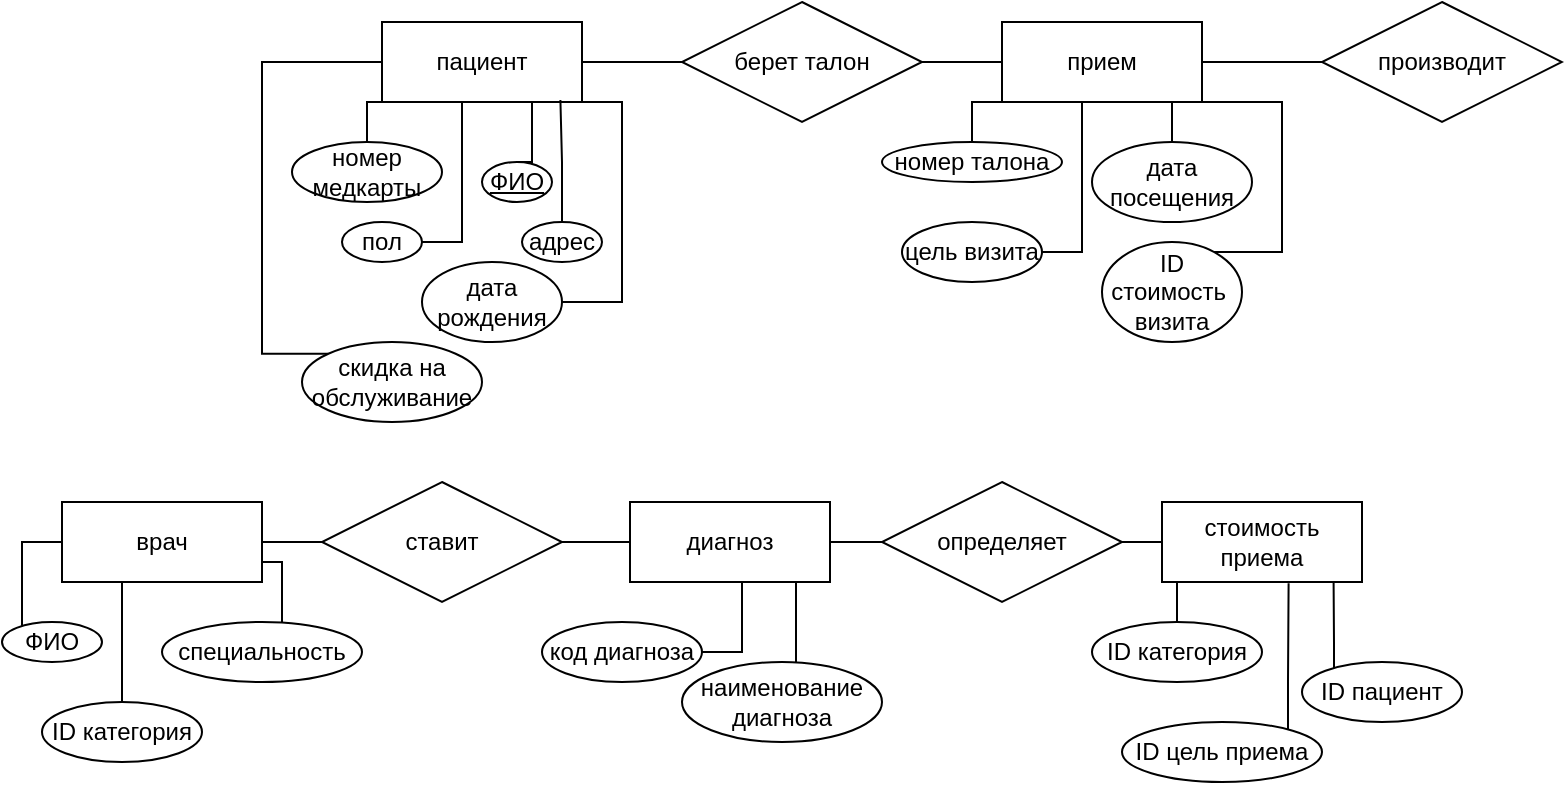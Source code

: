 <mxfile version="20.5.1" type="github"><diagram id="0X3aMQWkhvDqGYHZ45x1" name="Страница 1"><mxGraphModel dx="828" dy="493" grid="1" gridSize="10" guides="1" tooltips="1" connect="1" arrows="1" fold="1" page="1" pageScale="1" pageWidth="827" pageHeight="1169" math="0" shadow="0"><root><mxCell id="0"/><mxCell id="1" parent="0"/><mxCell id="5ys136opiZQSAvbPAlZ9-31" style="edgeStyle=orthogonalEdgeStyle;rounded=0;orthogonalLoop=1;jettySize=auto;html=1;entryX=0;entryY=0.5;entryDx=0;entryDy=0;endArrow=none;endFill=0;" edge="1" parent="1" source="5ys136opiZQSAvbPAlZ9-1" target="5ys136opiZQSAvbPAlZ9-2"><mxGeometry relative="1" as="geometry"/></mxCell><mxCell id="5ys136opiZQSAvbPAlZ9-1" value="пациент" style="whiteSpace=wrap;html=1;align=center;" vertex="1" parent="1"><mxGeometry x="190" y="40" width="100" height="40" as="geometry"/></mxCell><mxCell id="5ys136opiZQSAvbPAlZ9-32" style="edgeStyle=orthogonalEdgeStyle;rounded=0;orthogonalLoop=1;jettySize=auto;html=1;endArrow=none;endFill=0;" edge="1" parent="1" source="5ys136opiZQSAvbPAlZ9-2" target="5ys136opiZQSAvbPAlZ9-30"><mxGeometry relative="1" as="geometry"/></mxCell><mxCell id="5ys136opiZQSAvbPAlZ9-2" value="берет талон" style="shape=rhombus;perimeter=rhombusPerimeter;whiteSpace=wrap;html=1;align=center;" vertex="1" parent="1"><mxGeometry x="340" y="30" width="120" height="60" as="geometry"/></mxCell><mxCell id="5ys136opiZQSAvbPAlZ9-10" style="edgeStyle=orthogonalEdgeStyle;rounded=0;orthogonalLoop=1;jettySize=auto;html=1;endArrow=none;endFill=0;" edge="1" parent="1" source="5ys136opiZQSAvbPAlZ9-4" target="5ys136opiZQSAvbPAlZ9-1"><mxGeometry relative="1" as="geometry"/></mxCell><mxCell id="5ys136opiZQSAvbPAlZ9-4" value="номер медкарты" style="ellipse;whiteSpace=wrap;html=1;align=center;" vertex="1" parent="1"><mxGeometry x="145" y="100" width="75" height="30" as="geometry"/></mxCell><mxCell id="5ys136opiZQSAvbPAlZ9-28" style="edgeStyle=orthogonalEdgeStyle;rounded=0;orthogonalLoop=1;jettySize=auto;html=1;exitX=0.5;exitY=0;exitDx=0;exitDy=0;entryX=0.75;entryY=1;entryDx=0;entryDy=0;endArrow=none;endFill=0;" edge="1" parent="1" source="5ys136opiZQSAvbPAlZ9-5" target="5ys136opiZQSAvbPAlZ9-1"><mxGeometry relative="1" as="geometry"/></mxCell><mxCell id="5ys136opiZQSAvbPAlZ9-5" value="ФИО" style="ellipse;whiteSpace=wrap;html=1;align=center;fontStyle=4;" vertex="1" parent="1"><mxGeometry x="240" y="110" width="35" height="20" as="geometry"/></mxCell><mxCell id="5ys136opiZQSAvbPAlZ9-20" style="edgeStyle=orthogonalEdgeStyle;rounded=0;orthogonalLoop=1;jettySize=auto;html=1;entryX=1;entryY=1;entryDx=0;entryDy=0;endArrow=none;endFill=0;" edge="1" parent="1" source="5ys136opiZQSAvbPAlZ9-6" target="5ys136opiZQSAvbPAlZ9-1"><mxGeometry relative="1" as="geometry"><Array as="points"><mxPoint x="310" y="180"/><mxPoint x="310" y="80"/></Array></mxGeometry></mxCell><mxCell id="5ys136opiZQSAvbPAlZ9-6" value="дата рождения" style="ellipse;whiteSpace=wrap;html=1;align=center;" vertex="1" parent="1"><mxGeometry x="210" y="160" width="70" height="40" as="geometry"/></mxCell><mxCell id="5ys136opiZQSAvbPAlZ9-29" style="edgeStyle=orthogonalEdgeStyle;rounded=0;orthogonalLoop=1;jettySize=auto;html=1;endArrow=none;endFill=0;" edge="1" parent="1" source="5ys136opiZQSAvbPAlZ9-7" target="5ys136opiZQSAvbPAlZ9-1"><mxGeometry relative="1" as="geometry"><Array as="points"><mxPoint x="230" y="150"/></Array></mxGeometry></mxCell><mxCell id="5ys136opiZQSAvbPAlZ9-7" value="пол" style="ellipse;whiteSpace=wrap;html=1;align=center;" vertex="1" parent="1"><mxGeometry x="170" y="140" width="40" height="20" as="geometry"/></mxCell><mxCell id="5ys136opiZQSAvbPAlZ9-21" style="edgeStyle=orthogonalEdgeStyle;rounded=0;orthogonalLoop=1;jettySize=auto;html=1;entryX=0.892;entryY=0.975;entryDx=0;entryDy=0;entryPerimeter=0;endArrow=none;endFill=0;" edge="1" parent="1" source="5ys136opiZQSAvbPAlZ9-8" target="5ys136opiZQSAvbPAlZ9-1"><mxGeometry relative="1" as="geometry"/></mxCell><mxCell id="5ys136opiZQSAvbPAlZ9-8" value="адрес" style="ellipse;whiteSpace=wrap;html=1;align=center;" vertex="1" parent="1"><mxGeometry x="260" y="140" width="40" height="20" as="geometry"/></mxCell><mxCell id="5ys136opiZQSAvbPAlZ9-22" style="edgeStyle=orthogonalEdgeStyle;rounded=0;orthogonalLoop=1;jettySize=auto;html=1;exitX=0;exitY=0;exitDx=0;exitDy=0;entryX=0;entryY=0.5;entryDx=0;entryDy=0;endArrow=none;endFill=0;" edge="1" parent="1" source="5ys136opiZQSAvbPAlZ9-9" target="5ys136opiZQSAvbPAlZ9-1"><mxGeometry relative="1" as="geometry"><Array as="points"><mxPoint x="130" y="206"/><mxPoint x="130" y="60"/></Array></mxGeometry></mxCell><mxCell id="5ys136opiZQSAvbPAlZ9-9" value="скидка на обслуживание" style="ellipse;whiteSpace=wrap;html=1;align=center;" vertex="1" parent="1"><mxGeometry x="150" y="200" width="90" height="40" as="geometry"/></mxCell><mxCell id="5ys136opiZQSAvbPAlZ9-46" style="edgeStyle=orthogonalEdgeStyle;rounded=0;orthogonalLoop=1;jettySize=auto;html=1;exitX=1;exitY=0.5;exitDx=0;exitDy=0;endArrow=none;endFill=0;" edge="1" parent="1" source="5ys136opiZQSAvbPAlZ9-30"><mxGeometry relative="1" as="geometry"><mxPoint x="661" y="60.0" as="targetPoint"/></mxGeometry></mxCell><mxCell id="5ys136opiZQSAvbPAlZ9-30" value="прием" style="whiteSpace=wrap;html=1;align=center;" vertex="1" parent="1"><mxGeometry x="500" y="40" width="100" height="40" as="geometry"/></mxCell><mxCell id="5ys136opiZQSAvbPAlZ9-38" style="edgeStyle=orthogonalEdgeStyle;rounded=0;orthogonalLoop=1;jettySize=auto;html=1;endArrow=none;endFill=0;" edge="1" parent="1" source="5ys136opiZQSAvbPAlZ9-33" target="5ys136opiZQSAvbPAlZ9-30"><mxGeometry relative="1" as="geometry"/></mxCell><mxCell id="5ys136opiZQSAvbPAlZ9-33" value="номер талона" style="ellipse;whiteSpace=wrap;html=1;align=center;" vertex="1" parent="1"><mxGeometry x="440" y="100" width="90" height="20" as="geometry"/></mxCell><mxCell id="5ys136opiZQSAvbPAlZ9-43" style="edgeStyle=orthogonalEdgeStyle;rounded=0;orthogonalLoop=1;jettySize=auto;html=1;endArrow=none;endFill=0;" edge="1" parent="1" source="5ys136opiZQSAvbPAlZ9-34" target="5ys136opiZQSAvbPAlZ9-30"><mxGeometry relative="1" as="geometry"/></mxCell><mxCell id="5ys136opiZQSAvbPAlZ9-34" value="дата посещения" style="ellipse;whiteSpace=wrap;html=1;align=center;" vertex="1" parent="1"><mxGeometry x="545" y="100" width="80" height="40" as="geometry"/></mxCell><mxCell id="5ys136opiZQSAvbPAlZ9-39" style="edgeStyle=orthogonalEdgeStyle;rounded=0;orthogonalLoop=1;jettySize=auto;html=1;endArrow=none;endFill=0;" edge="1" parent="1" source="5ys136opiZQSAvbPAlZ9-36" target="5ys136opiZQSAvbPAlZ9-30"><mxGeometry relative="1" as="geometry"><Array as="points"><mxPoint x="540" y="155"/></Array></mxGeometry></mxCell><mxCell id="5ys136opiZQSAvbPAlZ9-36" value="цель визита" style="ellipse;whiteSpace=wrap;html=1;align=center;" vertex="1" parent="1"><mxGeometry x="450" y="140" width="70" height="30" as="geometry"/></mxCell><mxCell id="5ys136opiZQSAvbPAlZ9-41" style="edgeStyle=orthogonalEdgeStyle;rounded=0;orthogonalLoop=1;jettySize=auto;html=1;entryX=1;entryY=0.5;entryDx=0;entryDy=0;endArrow=none;endFill=0;" edge="1" parent="1" source="5ys136opiZQSAvbPAlZ9-37" target="5ys136opiZQSAvbPAlZ9-30"><mxGeometry relative="1" as="geometry"><Array as="points"><mxPoint x="640" y="155"/><mxPoint x="640" y="80"/><mxPoint x="600" y="80"/></Array></mxGeometry></mxCell><mxCell id="5ys136opiZQSAvbPAlZ9-37" value="ID стоимость&amp;nbsp; визита" style="ellipse;whiteSpace=wrap;html=1;align=center;" vertex="1" parent="1"><mxGeometry x="550" y="150" width="70" height="50" as="geometry"/></mxCell><mxCell id="5ys136opiZQSAvbPAlZ9-56" style="edgeStyle=orthogonalEdgeStyle;rounded=0;orthogonalLoop=1;jettySize=auto;html=1;entryX=0;entryY=0.5;entryDx=0;entryDy=0;endArrow=none;endFill=0;" edge="1" parent="1"><mxGeometry relative="1" as="geometry"><mxPoint x="250" y="300" as="sourcePoint"/><mxPoint x="314" y="300" as="targetPoint"/></mxGeometry></mxCell><mxCell id="5ys136opiZQSAvbPAlZ9-61" style="edgeStyle=orthogonalEdgeStyle;rounded=0;orthogonalLoop=1;jettySize=auto;html=1;endArrow=none;endFill=0;" edge="1" parent="1" source="5ys136opiZQSAvbPAlZ9-57"><mxGeometry relative="1" as="geometry"><mxPoint x="360.5" y="315" as="targetPoint"/></mxGeometry></mxCell><mxCell id="5ys136opiZQSAvbPAlZ9-57" value="код диагноза" style="ellipse;whiteSpace=wrap;html=1;align=center;" vertex="1" parent="1"><mxGeometry x="270" y="340" width="80" height="30" as="geometry"/></mxCell><mxCell id="5ys136opiZQSAvbPAlZ9-62" style="edgeStyle=orthogonalEdgeStyle;rounded=0;orthogonalLoop=1;jettySize=auto;html=1;endArrow=none;endFill=0;" edge="1" parent="1" source="5ys136opiZQSAvbPAlZ9-58"><mxGeometry relative="1" as="geometry"><mxPoint x="397" y="320" as="targetPoint"/><Array as="points"><mxPoint x="397" y="350"/><mxPoint x="397" y="350"/></Array></mxGeometry></mxCell><mxCell id="5ys136opiZQSAvbPAlZ9-58" value="наименование диагноза" style="ellipse;whiteSpace=wrap;html=1;align=center;" vertex="1" parent="1"><mxGeometry x="340" y="360" width="100" height="40" as="geometry"/></mxCell><mxCell id="5ys136opiZQSAvbPAlZ9-69" style="edgeStyle=orthogonalEdgeStyle;rounded=0;orthogonalLoop=1;jettySize=auto;html=1;entryX=0;entryY=0.5;entryDx=0;entryDy=0;endArrow=none;endFill=0;" edge="1" parent="1" source="5ys136opiZQSAvbPAlZ9-59" target="5ys136opiZQSAvbPAlZ9-68"><mxGeometry relative="1" as="geometry"/></mxCell><mxCell id="5ys136opiZQSAvbPAlZ9-59" value="диагноз" style="whiteSpace=wrap;html=1;align=center;" vertex="1" parent="1"><mxGeometry x="314" y="280" width="100" height="40" as="geometry"/></mxCell><mxCell id="5ys136opiZQSAvbPAlZ9-65" value="стоимость приема" style="whiteSpace=wrap;html=1;align=center;" vertex="1" parent="1"><mxGeometry x="580" y="280" width="100" height="40" as="geometry"/></mxCell><mxCell id="5ys136opiZQSAvbPAlZ9-70" style="edgeStyle=orthogonalEdgeStyle;rounded=0;orthogonalLoop=1;jettySize=auto;html=1;entryX=0;entryY=0.5;entryDx=0;entryDy=0;endArrow=none;endFill=0;" edge="1" parent="1" source="5ys136opiZQSAvbPAlZ9-68" target="5ys136opiZQSAvbPAlZ9-65"><mxGeometry relative="1" as="geometry"/></mxCell><mxCell id="5ys136opiZQSAvbPAlZ9-68" value="определяет" style="shape=rhombus;perimeter=rhombusPerimeter;whiteSpace=wrap;html=1;align=center;" vertex="1" parent="1"><mxGeometry x="440" y="270" width="120" height="60" as="geometry"/></mxCell><mxCell id="5ys136opiZQSAvbPAlZ9-74" style="edgeStyle=orthogonalEdgeStyle;rounded=0;orthogonalLoop=1;jettySize=auto;html=1;entryX=0.075;entryY=1.058;entryDx=0;entryDy=0;entryPerimeter=0;endArrow=none;endFill=0;" edge="1" parent="1" source="5ys136opiZQSAvbPAlZ9-71" target="5ys136opiZQSAvbPAlZ9-65"><mxGeometry relative="1" as="geometry"/></mxCell><mxCell id="5ys136opiZQSAvbPAlZ9-71" value="ID категория" style="ellipse;whiteSpace=wrap;html=1;align=center;" vertex="1" parent="1"><mxGeometry x="545" y="340" width="85" height="30" as="geometry"/></mxCell><mxCell id="5ys136opiZQSAvbPAlZ9-76" style="edgeStyle=orthogonalEdgeStyle;rounded=0;orthogonalLoop=1;jettySize=auto;html=1;entryX=0.633;entryY=1.017;entryDx=0;entryDy=0;entryPerimeter=0;endArrow=none;endFill=0;" edge="1" parent="1" source="5ys136opiZQSAvbPAlZ9-72" target="5ys136opiZQSAvbPAlZ9-65"><mxGeometry relative="1" as="geometry"><Array as="points"><mxPoint x="643" y="370"/><mxPoint x="643" y="370"/></Array></mxGeometry></mxCell><mxCell id="5ys136opiZQSAvbPAlZ9-72" value="ID цель приема" style="ellipse;whiteSpace=wrap;html=1;align=center;" vertex="1" parent="1"><mxGeometry x="560" y="390" width="100" height="30" as="geometry"/></mxCell><mxCell id="5ys136opiZQSAvbPAlZ9-75" style="edgeStyle=orthogonalEdgeStyle;rounded=0;orthogonalLoop=1;jettySize=auto;html=1;entryX=0.858;entryY=0.996;entryDx=0;entryDy=0;entryPerimeter=0;endArrow=none;endFill=0;" edge="1" parent="1" source="5ys136opiZQSAvbPAlZ9-73" target="5ys136opiZQSAvbPAlZ9-65"><mxGeometry relative="1" as="geometry"><Array as="points"><mxPoint x="666" y="350"/><mxPoint x="666" y="350"/></Array></mxGeometry></mxCell><mxCell id="5ys136opiZQSAvbPAlZ9-73" value="ID пациент" style="ellipse;whiteSpace=wrap;html=1;align=center;" vertex="1" parent="1"><mxGeometry x="650" y="360" width="80" height="30" as="geometry"/></mxCell><mxCell id="5ys136opiZQSAvbPAlZ9-78" value="производит" style="shape=rhombus;perimeter=rhombusPerimeter;whiteSpace=wrap;html=1;align=center;" vertex="1" parent="1"><mxGeometry x="660" y="30" width="120" height="60" as="geometry"/></mxCell><mxCell id="5ys136opiZQSAvbPAlZ9-81" style="edgeStyle=orthogonalEdgeStyle;rounded=0;orthogonalLoop=1;jettySize=auto;html=1;exitX=1;exitY=0.5;exitDx=0;exitDy=0;entryX=0;entryY=0.5;entryDx=0;entryDy=0;endArrow=none;endFill=0;" edge="1" parent="1" source="5ys136opiZQSAvbPAlZ9-79" target="5ys136opiZQSAvbPAlZ9-80"><mxGeometry relative="1" as="geometry"/></mxCell><mxCell id="5ys136opiZQSAvbPAlZ9-89" style="edgeStyle=orthogonalEdgeStyle;rounded=0;orthogonalLoop=1;jettySize=auto;html=1;exitX=1;exitY=0.75;exitDx=0;exitDy=0;entryX=0.6;entryY=0;entryDx=0;entryDy=0;entryPerimeter=0;endArrow=none;endFill=0;" edge="1" parent="1" source="5ys136opiZQSAvbPAlZ9-79" target="5ys136opiZQSAvbPAlZ9-83"><mxGeometry relative="1" as="geometry"/></mxCell><mxCell id="5ys136opiZQSAvbPAlZ9-79" value="врач" style="whiteSpace=wrap;html=1;align=center;" vertex="1" parent="1"><mxGeometry x="30" y="280" width="100" height="40" as="geometry"/></mxCell><mxCell id="5ys136opiZQSAvbPAlZ9-80" value="ставит" style="shape=rhombus;perimeter=rhombusPerimeter;whiteSpace=wrap;html=1;align=center;" vertex="1" parent="1"><mxGeometry x="160" y="270" width="120" height="60" as="geometry"/></mxCell><mxCell id="5ys136opiZQSAvbPAlZ9-86" style="edgeStyle=orthogonalEdgeStyle;rounded=0;orthogonalLoop=1;jettySize=auto;html=1;entryX=0;entryY=0.5;entryDx=0;entryDy=0;endArrow=none;endFill=0;" edge="1" parent="1" source="5ys136opiZQSAvbPAlZ9-82" target="5ys136opiZQSAvbPAlZ9-79"><mxGeometry relative="1" as="geometry"><Array as="points"><mxPoint x="10" y="300"/></Array></mxGeometry></mxCell><mxCell id="5ys136opiZQSAvbPAlZ9-82" value="ФИО" style="ellipse;whiteSpace=wrap;html=1;align=center;" vertex="1" parent="1"><mxGeometry y="340" width="50" height="20" as="geometry"/></mxCell><mxCell id="5ys136opiZQSAvbPAlZ9-83" value="специальность" style="ellipse;whiteSpace=wrap;html=1;align=center;" vertex="1" parent="1"><mxGeometry x="80" y="340" width="100" height="30" as="geometry"/></mxCell><mxCell id="5ys136opiZQSAvbPAlZ9-88" style="edgeStyle=orthogonalEdgeStyle;rounded=0;orthogonalLoop=1;jettySize=auto;html=1;endArrow=none;endFill=0;" edge="1" parent="1" source="5ys136opiZQSAvbPAlZ9-85" target="5ys136opiZQSAvbPAlZ9-79"><mxGeometry relative="1" as="geometry"><Array as="points"><mxPoint x="60" y="330"/><mxPoint x="60" y="330"/></Array></mxGeometry></mxCell><mxCell id="5ys136opiZQSAvbPAlZ9-85" value="ID категория" style="ellipse;whiteSpace=wrap;html=1;align=center;" vertex="1" parent="1"><mxGeometry x="20" y="380" width="80" height="30" as="geometry"/></mxCell></root></mxGraphModel></diagram></mxfile>